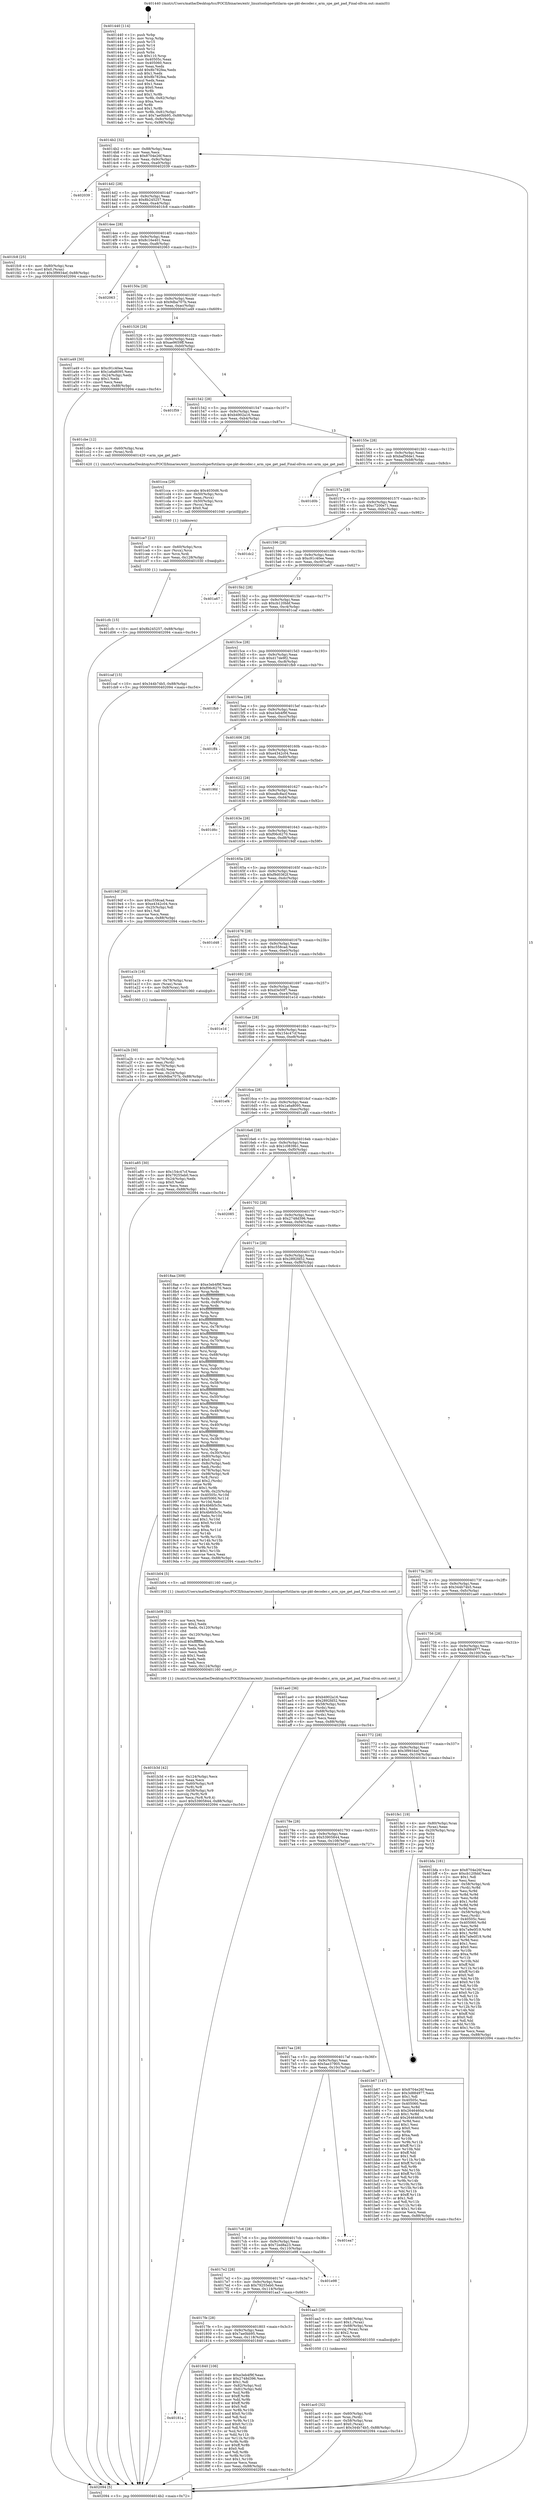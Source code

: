 digraph "0x401440" {
  label = "0x401440 (/mnt/c/Users/mathe/Desktop/tcc/POCII/binaries/extr_linuxtoolsperfutilarm-spe-pkt-decoder.c_arm_spe_get_pad_Final-ollvm.out::main(0))"
  labelloc = "t"
  node[shape=record]

  Entry [label="",width=0.3,height=0.3,shape=circle,fillcolor=black,style=filled]
  "0x4014b2" [label="{
     0x4014b2 [32]\l
     | [instrs]\l
     &nbsp;&nbsp;0x4014b2 \<+6\>: mov -0x88(%rbp),%eax\l
     &nbsp;&nbsp;0x4014b8 \<+2\>: mov %eax,%ecx\l
     &nbsp;&nbsp;0x4014ba \<+6\>: sub $0x8704e26f,%ecx\l
     &nbsp;&nbsp;0x4014c0 \<+6\>: mov %eax,-0x9c(%rbp)\l
     &nbsp;&nbsp;0x4014c6 \<+6\>: mov %ecx,-0xa0(%rbp)\l
     &nbsp;&nbsp;0x4014cc \<+6\>: je 0000000000402039 \<main+0xbf9\>\l
  }"]
  "0x402039" [label="{
     0x402039\l
  }", style=dashed]
  "0x4014d2" [label="{
     0x4014d2 [28]\l
     | [instrs]\l
     &nbsp;&nbsp;0x4014d2 \<+5\>: jmp 00000000004014d7 \<main+0x97\>\l
     &nbsp;&nbsp;0x4014d7 \<+6\>: mov -0x9c(%rbp),%eax\l
     &nbsp;&nbsp;0x4014dd \<+5\>: sub $0x8b245257,%eax\l
     &nbsp;&nbsp;0x4014e2 \<+6\>: mov %eax,-0xa4(%rbp)\l
     &nbsp;&nbsp;0x4014e8 \<+6\>: je 0000000000401fc8 \<main+0xb88\>\l
  }"]
  Exit [label="",width=0.3,height=0.3,shape=circle,fillcolor=black,style=filled,peripheries=2]
  "0x401fc8" [label="{
     0x401fc8 [25]\l
     | [instrs]\l
     &nbsp;&nbsp;0x401fc8 \<+4\>: mov -0x80(%rbp),%rax\l
     &nbsp;&nbsp;0x401fcc \<+6\>: movl $0x0,(%rax)\l
     &nbsp;&nbsp;0x401fd2 \<+10\>: movl $0x3f9934ef,-0x88(%rbp)\l
     &nbsp;&nbsp;0x401fdc \<+5\>: jmp 0000000000402094 \<main+0xc54\>\l
  }"]
  "0x4014ee" [label="{
     0x4014ee [28]\l
     | [instrs]\l
     &nbsp;&nbsp;0x4014ee \<+5\>: jmp 00000000004014f3 \<main+0xb3\>\l
     &nbsp;&nbsp;0x4014f3 \<+6\>: mov -0x9c(%rbp),%eax\l
     &nbsp;&nbsp;0x4014f9 \<+5\>: sub $0x8c16e401,%eax\l
     &nbsp;&nbsp;0x4014fe \<+6\>: mov %eax,-0xa8(%rbp)\l
     &nbsp;&nbsp;0x401504 \<+6\>: je 0000000000402063 \<main+0xc23\>\l
  }"]
  "0x401cfc" [label="{
     0x401cfc [15]\l
     | [instrs]\l
     &nbsp;&nbsp;0x401cfc \<+10\>: movl $0x8b245257,-0x88(%rbp)\l
     &nbsp;&nbsp;0x401d06 \<+5\>: jmp 0000000000402094 \<main+0xc54\>\l
  }"]
  "0x402063" [label="{
     0x402063\l
  }", style=dashed]
  "0x40150a" [label="{
     0x40150a [28]\l
     | [instrs]\l
     &nbsp;&nbsp;0x40150a \<+5\>: jmp 000000000040150f \<main+0xcf\>\l
     &nbsp;&nbsp;0x40150f \<+6\>: mov -0x9c(%rbp),%eax\l
     &nbsp;&nbsp;0x401515 \<+5\>: sub $0x9dba707b,%eax\l
     &nbsp;&nbsp;0x40151a \<+6\>: mov %eax,-0xac(%rbp)\l
     &nbsp;&nbsp;0x401520 \<+6\>: je 0000000000401a49 \<main+0x609\>\l
  }"]
  "0x401ce7" [label="{
     0x401ce7 [21]\l
     | [instrs]\l
     &nbsp;&nbsp;0x401ce7 \<+4\>: mov -0x60(%rbp),%rcx\l
     &nbsp;&nbsp;0x401ceb \<+3\>: mov (%rcx),%rcx\l
     &nbsp;&nbsp;0x401cee \<+3\>: mov %rcx,%rdi\l
     &nbsp;&nbsp;0x401cf1 \<+6\>: mov %eax,-0x128(%rbp)\l
     &nbsp;&nbsp;0x401cf7 \<+5\>: call 0000000000401030 \<free@plt\>\l
     | [calls]\l
     &nbsp;&nbsp;0x401030 \{1\} (unknown)\l
  }"]
  "0x401a49" [label="{
     0x401a49 [30]\l
     | [instrs]\l
     &nbsp;&nbsp;0x401a49 \<+5\>: mov $0xc91c40ee,%eax\l
     &nbsp;&nbsp;0x401a4e \<+5\>: mov $0x1a6a8095,%ecx\l
     &nbsp;&nbsp;0x401a53 \<+3\>: mov -0x24(%rbp),%edx\l
     &nbsp;&nbsp;0x401a56 \<+3\>: cmp $0x1,%edx\l
     &nbsp;&nbsp;0x401a59 \<+3\>: cmovl %ecx,%eax\l
     &nbsp;&nbsp;0x401a5c \<+6\>: mov %eax,-0x88(%rbp)\l
     &nbsp;&nbsp;0x401a62 \<+5\>: jmp 0000000000402094 \<main+0xc54\>\l
  }"]
  "0x401526" [label="{
     0x401526 [28]\l
     | [instrs]\l
     &nbsp;&nbsp;0x401526 \<+5\>: jmp 000000000040152b \<main+0xeb\>\l
     &nbsp;&nbsp;0x40152b \<+6\>: mov -0x9c(%rbp),%eax\l
     &nbsp;&nbsp;0x401531 \<+5\>: sub $0xae9659ff,%eax\l
     &nbsp;&nbsp;0x401536 \<+6\>: mov %eax,-0xb0(%rbp)\l
     &nbsp;&nbsp;0x40153c \<+6\>: je 0000000000401f59 \<main+0xb19\>\l
  }"]
  "0x401cca" [label="{
     0x401cca [29]\l
     | [instrs]\l
     &nbsp;&nbsp;0x401cca \<+10\>: movabs $0x4030d6,%rdi\l
     &nbsp;&nbsp;0x401cd4 \<+4\>: mov -0x50(%rbp),%rcx\l
     &nbsp;&nbsp;0x401cd8 \<+2\>: mov %eax,(%rcx)\l
     &nbsp;&nbsp;0x401cda \<+4\>: mov -0x50(%rbp),%rcx\l
     &nbsp;&nbsp;0x401cde \<+2\>: mov (%rcx),%esi\l
     &nbsp;&nbsp;0x401ce0 \<+2\>: mov $0x0,%al\l
     &nbsp;&nbsp;0x401ce2 \<+5\>: call 0000000000401040 \<printf@plt\>\l
     | [calls]\l
     &nbsp;&nbsp;0x401040 \{1\} (unknown)\l
  }"]
  "0x401f59" [label="{
     0x401f59\l
  }", style=dashed]
  "0x401542" [label="{
     0x401542 [28]\l
     | [instrs]\l
     &nbsp;&nbsp;0x401542 \<+5\>: jmp 0000000000401547 \<main+0x107\>\l
     &nbsp;&nbsp;0x401547 \<+6\>: mov -0x9c(%rbp),%eax\l
     &nbsp;&nbsp;0x40154d \<+5\>: sub $0xb4902a16,%eax\l
     &nbsp;&nbsp;0x401552 \<+6\>: mov %eax,-0xb4(%rbp)\l
     &nbsp;&nbsp;0x401558 \<+6\>: je 0000000000401cbe \<main+0x87e\>\l
  }"]
  "0x401b3d" [label="{
     0x401b3d [42]\l
     | [instrs]\l
     &nbsp;&nbsp;0x401b3d \<+6\>: mov -0x124(%rbp),%ecx\l
     &nbsp;&nbsp;0x401b43 \<+3\>: imul %eax,%ecx\l
     &nbsp;&nbsp;0x401b46 \<+4\>: mov -0x60(%rbp),%r8\l
     &nbsp;&nbsp;0x401b4a \<+3\>: mov (%r8),%r8\l
     &nbsp;&nbsp;0x401b4d \<+4\>: mov -0x58(%rbp),%r9\l
     &nbsp;&nbsp;0x401b51 \<+3\>: movslq (%r9),%r9\l
     &nbsp;&nbsp;0x401b54 \<+4\>: mov %ecx,(%r8,%r9,4)\l
     &nbsp;&nbsp;0x401b58 \<+10\>: movl $0x53905844,-0x88(%rbp)\l
     &nbsp;&nbsp;0x401b62 \<+5\>: jmp 0000000000402094 \<main+0xc54\>\l
  }"]
  "0x401cbe" [label="{
     0x401cbe [12]\l
     | [instrs]\l
     &nbsp;&nbsp;0x401cbe \<+4\>: mov -0x60(%rbp),%rax\l
     &nbsp;&nbsp;0x401cc2 \<+3\>: mov (%rax),%rdi\l
     &nbsp;&nbsp;0x401cc5 \<+5\>: call 0000000000401420 \<arm_spe_get_pad\>\l
     | [calls]\l
     &nbsp;&nbsp;0x401420 \{1\} (/mnt/c/Users/mathe/Desktop/tcc/POCII/binaries/extr_linuxtoolsperfutilarm-spe-pkt-decoder.c_arm_spe_get_pad_Final-ollvm.out::arm_spe_get_pad)\l
  }"]
  "0x40155e" [label="{
     0x40155e [28]\l
     | [instrs]\l
     &nbsp;&nbsp;0x40155e \<+5\>: jmp 0000000000401563 \<main+0x123\>\l
     &nbsp;&nbsp;0x401563 \<+6\>: mov -0x9c(%rbp),%eax\l
     &nbsp;&nbsp;0x401569 \<+5\>: sub $0xbaf56de1,%eax\l
     &nbsp;&nbsp;0x40156e \<+6\>: mov %eax,-0xb8(%rbp)\l
     &nbsp;&nbsp;0x401574 \<+6\>: je 0000000000401d0b \<main+0x8cb\>\l
  }"]
  "0x401b09" [label="{
     0x401b09 [52]\l
     | [instrs]\l
     &nbsp;&nbsp;0x401b09 \<+2\>: xor %ecx,%ecx\l
     &nbsp;&nbsp;0x401b0b \<+5\>: mov $0x2,%edx\l
     &nbsp;&nbsp;0x401b10 \<+6\>: mov %edx,-0x120(%rbp)\l
     &nbsp;&nbsp;0x401b16 \<+1\>: cltd\l
     &nbsp;&nbsp;0x401b17 \<+6\>: mov -0x120(%rbp),%esi\l
     &nbsp;&nbsp;0x401b1d \<+2\>: idiv %esi\l
     &nbsp;&nbsp;0x401b1f \<+6\>: imul $0xfffffffe,%edx,%edx\l
     &nbsp;&nbsp;0x401b25 \<+2\>: mov %ecx,%edi\l
     &nbsp;&nbsp;0x401b27 \<+2\>: sub %edx,%edi\l
     &nbsp;&nbsp;0x401b29 \<+2\>: mov %ecx,%edx\l
     &nbsp;&nbsp;0x401b2b \<+3\>: sub $0x1,%edx\l
     &nbsp;&nbsp;0x401b2e \<+2\>: add %edx,%edi\l
     &nbsp;&nbsp;0x401b30 \<+2\>: sub %edi,%ecx\l
     &nbsp;&nbsp;0x401b32 \<+6\>: mov %ecx,-0x124(%rbp)\l
     &nbsp;&nbsp;0x401b38 \<+5\>: call 0000000000401160 \<next_i\>\l
     | [calls]\l
     &nbsp;&nbsp;0x401160 \{1\} (/mnt/c/Users/mathe/Desktop/tcc/POCII/binaries/extr_linuxtoolsperfutilarm-spe-pkt-decoder.c_arm_spe_get_pad_Final-ollvm.out::next_i)\l
  }"]
  "0x401d0b" [label="{
     0x401d0b\l
  }", style=dashed]
  "0x40157a" [label="{
     0x40157a [28]\l
     | [instrs]\l
     &nbsp;&nbsp;0x40157a \<+5\>: jmp 000000000040157f \<main+0x13f\>\l
     &nbsp;&nbsp;0x40157f \<+6\>: mov -0x9c(%rbp),%eax\l
     &nbsp;&nbsp;0x401585 \<+5\>: sub $0xc7200e71,%eax\l
     &nbsp;&nbsp;0x40158a \<+6\>: mov %eax,-0xbc(%rbp)\l
     &nbsp;&nbsp;0x401590 \<+6\>: je 0000000000401dc2 \<main+0x982\>\l
  }"]
  "0x401ac0" [label="{
     0x401ac0 [32]\l
     | [instrs]\l
     &nbsp;&nbsp;0x401ac0 \<+4\>: mov -0x60(%rbp),%rdi\l
     &nbsp;&nbsp;0x401ac4 \<+3\>: mov %rax,(%rdi)\l
     &nbsp;&nbsp;0x401ac7 \<+4\>: mov -0x58(%rbp),%rax\l
     &nbsp;&nbsp;0x401acb \<+6\>: movl $0x0,(%rax)\l
     &nbsp;&nbsp;0x401ad1 \<+10\>: movl $0x344b74b5,-0x88(%rbp)\l
     &nbsp;&nbsp;0x401adb \<+5\>: jmp 0000000000402094 \<main+0xc54\>\l
  }"]
  "0x401dc2" [label="{
     0x401dc2\l
  }", style=dashed]
  "0x401596" [label="{
     0x401596 [28]\l
     | [instrs]\l
     &nbsp;&nbsp;0x401596 \<+5\>: jmp 000000000040159b \<main+0x15b\>\l
     &nbsp;&nbsp;0x40159b \<+6\>: mov -0x9c(%rbp),%eax\l
     &nbsp;&nbsp;0x4015a1 \<+5\>: sub $0xc91c40ee,%eax\l
     &nbsp;&nbsp;0x4015a6 \<+6\>: mov %eax,-0xc0(%rbp)\l
     &nbsp;&nbsp;0x4015ac \<+6\>: je 0000000000401a67 \<main+0x627\>\l
  }"]
  "0x401a2b" [label="{
     0x401a2b [30]\l
     | [instrs]\l
     &nbsp;&nbsp;0x401a2b \<+4\>: mov -0x70(%rbp),%rdi\l
     &nbsp;&nbsp;0x401a2f \<+2\>: mov %eax,(%rdi)\l
     &nbsp;&nbsp;0x401a31 \<+4\>: mov -0x70(%rbp),%rdi\l
     &nbsp;&nbsp;0x401a35 \<+2\>: mov (%rdi),%eax\l
     &nbsp;&nbsp;0x401a37 \<+3\>: mov %eax,-0x24(%rbp)\l
     &nbsp;&nbsp;0x401a3a \<+10\>: movl $0x9dba707b,-0x88(%rbp)\l
     &nbsp;&nbsp;0x401a44 \<+5\>: jmp 0000000000402094 \<main+0xc54\>\l
  }"]
  "0x401a67" [label="{
     0x401a67\l
  }", style=dashed]
  "0x4015b2" [label="{
     0x4015b2 [28]\l
     | [instrs]\l
     &nbsp;&nbsp;0x4015b2 \<+5\>: jmp 00000000004015b7 \<main+0x177\>\l
     &nbsp;&nbsp;0x4015b7 \<+6\>: mov -0x9c(%rbp),%eax\l
     &nbsp;&nbsp;0x4015bd \<+5\>: sub $0xcb120bbf,%eax\l
     &nbsp;&nbsp;0x4015c2 \<+6\>: mov %eax,-0xc4(%rbp)\l
     &nbsp;&nbsp;0x4015c8 \<+6\>: je 0000000000401caf \<main+0x86f\>\l
  }"]
  "0x401440" [label="{
     0x401440 [114]\l
     | [instrs]\l
     &nbsp;&nbsp;0x401440 \<+1\>: push %rbp\l
     &nbsp;&nbsp;0x401441 \<+3\>: mov %rsp,%rbp\l
     &nbsp;&nbsp;0x401444 \<+2\>: push %r15\l
     &nbsp;&nbsp;0x401446 \<+2\>: push %r14\l
     &nbsp;&nbsp;0x401448 \<+2\>: push %r12\l
     &nbsp;&nbsp;0x40144a \<+1\>: push %rbx\l
     &nbsp;&nbsp;0x40144b \<+7\>: sub $0x110,%rsp\l
     &nbsp;&nbsp;0x401452 \<+7\>: mov 0x40505c,%eax\l
     &nbsp;&nbsp;0x401459 \<+7\>: mov 0x405060,%ecx\l
     &nbsp;&nbsp;0x401460 \<+2\>: mov %eax,%edx\l
     &nbsp;&nbsp;0x401462 \<+6\>: add $0x8b782fea,%edx\l
     &nbsp;&nbsp;0x401468 \<+3\>: sub $0x1,%edx\l
     &nbsp;&nbsp;0x40146b \<+6\>: sub $0x8b782fea,%edx\l
     &nbsp;&nbsp;0x401471 \<+3\>: imul %edx,%eax\l
     &nbsp;&nbsp;0x401474 \<+3\>: and $0x1,%eax\l
     &nbsp;&nbsp;0x401477 \<+3\>: cmp $0x0,%eax\l
     &nbsp;&nbsp;0x40147a \<+4\>: sete %r8b\l
     &nbsp;&nbsp;0x40147e \<+4\>: and $0x1,%r8b\l
     &nbsp;&nbsp;0x401482 \<+7\>: mov %r8b,-0x82(%rbp)\l
     &nbsp;&nbsp;0x401489 \<+3\>: cmp $0xa,%ecx\l
     &nbsp;&nbsp;0x40148c \<+4\>: setl %r8b\l
     &nbsp;&nbsp;0x401490 \<+4\>: and $0x1,%r8b\l
     &nbsp;&nbsp;0x401494 \<+7\>: mov %r8b,-0x81(%rbp)\l
     &nbsp;&nbsp;0x40149b \<+10\>: movl $0x7ae0bb95,-0x88(%rbp)\l
     &nbsp;&nbsp;0x4014a5 \<+6\>: mov %edi,-0x8c(%rbp)\l
     &nbsp;&nbsp;0x4014ab \<+7\>: mov %rsi,-0x98(%rbp)\l
  }"]
  "0x401caf" [label="{
     0x401caf [15]\l
     | [instrs]\l
     &nbsp;&nbsp;0x401caf \<+10\>: movl $0x344b74b5,-0x88(%rbp)\l
     &nbsp;&nbsp;0x401cb9 \<+5\>: jmp 0000000000402094 \<main+0xc54\>\l
  }"]
  "0x4015ce" [label="{
     0x4015ce [28]\l
     | [instrs]\l
     &nbsp;&nbsp;0x4015ce \<+5\>: jmp 00000000004015d3 \<main+0x193\>\l
     &nbsp;&nbsp;0x4015d3 \<+6\>: mov -0x9c(%rbp),%eax\l
     &nbsp;&nbsp;0x4015d9 \<+5\>: sub $0xd17de9f2,%eax\l
     &nbsp;&nbsp;0x4015de \<+6\>: mov %eax,-0xc8(%rbp)\l
     &nbsp;&nbsp;0x4015e4 \<+6\>: je 0000000000401fb9 \<main+0xb79\>\l
  }"]
  "0x402094" [label="{
     0x402094 [5]\l
     | [instrs]\l
     &nbsp;&nbsp;0x402094 \<+5\>: jmp 00000000004014b2 \<main+0x72\>\l
  }"]
  "0x401fb9" [label="{
     0x401fb9\l
  }", style=dashed]
  "0x4015ea" [label="{
     0x4015ea [28]\l
     | [instrs]\l
     &nbsp;&nbsp;0x4015ea \<+5\>: jmp 00000000004015ef \<main+0x1af\>\l
     &nbsp;&nbsp;0x4015ef \<+6\>: mov -0x9c(%rbp),%eax\l
     &nbsp;&nbsp;0x4015f5 \<+5\>: sub $0xe3eb4f9f,%eax\l
     &nbsp;&nbsp;0x4015fa \<+6\>: mov %eax,-0xcc(%rbp)\l
     &nbsp;&nbsp;0x401600 \<+6\>: je 0000000000401ff4 \<main+0xbb4\>\l
  }"]
  "0x40181a" [label="{
     0x40181a\l
  }", style=dashed]
  "0x401ff4" [label="{
     0x401ff4\l
  }", style=dashed]
  "0x401606" [label="{
     0x401606 [28]\l
     | [instrs]\l
     &nbsp;&nbsp;0x401606 \<+5\>: jmp 000000000040160b \<main+0x1cb\>\l
     &nbsp;&nbsp;0x40160b \<+6\>: mov -0x9c(%rbp),%eax\l
     &nbsp;&nbsp;0x401611 \<+5\>: sub $0xe4342c04,%eax\l
     &nbsp;&nbsp;0x401616 \<+6\>: mov %eax,-0xd0(%rbp)\l
     &nbsp;&nbsp;0x40161c \<+6\>: je 00000000004019fd \<main+0x5bd\>\l
  }"]
  "0x401840" [label="{
     0x401840 [106]\l
     | [instrs]\l
     &nbsp;&nbsp;0x401840 \<+5\>: mov $0xe3eb4f9f,%eax\l
     &nbsp;&nbsp;0x401845 \<+5\>: mov $0x2748d396,%ecx\l
     &nbsp;&nbsp;0x40184a \<+2\>: mov $0x1,%dl\l
     &nbsp;&nbsp;0x40184c \<+7\>: mov -0x82(%rbp),%sil\l
     &nbsp;&nbsp;0x401853 \<+7\>: mov -0x81(%rbp),%dil\l
     &nbsp;&nbsp;0x40185a \<+3\>: mov %sil,%r8b\l
     &nbsp;&nbsp;0x40185d \<+4\>: xor $0xff,%r8b\l
     &nbsp;&nbsp;0x401861 \<+3\>: mov %dil,%r9b\l
     &nbsp;&nbsp;0x401864 \<+4\>: xor $0xff,%r9b\l
     &nbsp;&nbsp;0x401868 \<+3\>: xor $0x0,%dl\l
     &nbsp;&nbsp;0x40186b \<+3\>: mov %r8b,%r10b\l
     &nbsp;&nbsp;0x40186e \<+4\>: and $0x0,%r10b\l
     &nbsp;&nbsp;0x401872 \<+3\>: and %dl,%sil\l
     &nbsp;&nbsp;0x401875 \<+3\>: mov %r9b,%r11b\l
     &nbsp;&nbsp;0x401878 \<+4\>: and $0x0,%r11b\l
     &nbsp;&nbsp;0x40187c \<+3\>: and %dl,%dil\l
     &nbsp;&nbsp;0x40187f \<+3\>: or %sil,%r10b\l
     &nbsp;&nbsp;0x401882 \<+3\>: or %dil,%r11b\l
     &nbsp;&nbsp;0x401885 \<+3\>: xor %r11b,%r10b\l
     &nbsp;&nbsp;0x401888 \<+3\>: or %r9b,%r8b\l
     &nbsp;&nbsp;0x40188b \<+4\>: xor $0xff,%r8b\l
     &nbsp;&nbsp;0x40188f \<+3\>: or $0x0,%dl\l
     &nbsp;&nbsp;0x401892 \<+3\>: and %dl,%r8b\l
     &nbsp;&nbsp;0x401895 \<+3\>: or %r8b,%r10b\l
     &nbsp;&nbsp;0x401898 \<+4\>: test $0x1,%r10b\l
     &nbsp;&nbsp;0x40189c \<+3\>: cmovne %ecx,%eax\l
     &nbsp;&nbsp;0x40189f \<+6\>: mov %eax,-0x88(%rbp)\l
     &nbsp;&nbsp;0x4018a5 \<+5\>: jmp 0000000000402094 \<main+0xc54\>\l
  }"]
  "0x4019fd" [label="{
     0x4019fd\l
  }", style=dashed]
  "0x401622" [label="{
     0x401622 [28]\l
     | [instrs]\l
     &nbsp;&nbsp;0x401622 \<+5\>: jmp 0000000000401627 \<main+0x1e7\>\l
     &nbsp;&nbsp;0x401627 \<+6\>: mov -0x9c(%rbp),%eax\l
     &nbsp;&nbsp;0x40162d \<+5\>: sub $0xea8c8acf,%eax\l
     &nbsp;&nbsp;0x401632 \<+6\>: mov %eax,-0xd4(%rbp)\l
     &nbsp;&nbsp;0x401638 \<+6\>: je 0000000000401d6c \<main+0x92c\>\l
  }"]
  "0x4017fe" [label="{
     0x4017fe [28]\l
     | [instrs]\l
     &nbsp;&nbsp;0x4017fe \<+5\>: jmp 0000000000401803 \<main+0x3c3\>\l
     &nbsp;&nbsp;0x401803 \<+6\>: mov -0x9c(%rbp),%eax\l
     &nbsp;&nbsp;0x401809 \<+5\>: sub $0x7ae0bb95,%eax\l
     &nbsp;&nbsp;0x40180e \<+6\>: mov %eax,-0x118(%rbp)\l
     &nbsp;&nbsp;0x401814 \<+6\>: je 0000000000401840 \<main+0x400\>\l
  }"]
  "0x401d6c" [label="{
     0x401d6c\l
  }", style=dashed]
  "0x40163e" [label="{
     0x40163e [28]\l
     | [instrs]\l
     &nbsp;&nbsp;0x40163e \<+5\>: jmp 0000000000401643 \<main+0x203\>\l
     &nbsp;&nbsp;0x401643 \<+6\>: mov -0x9c(%rbp),%eax\l
     &nbsp;&nbsp;0x401649 \<+5\>: sub $0xf06c6270,%eax\l
     &nbsp;&nbsp;0x40164e \<+6\>: mov %eax,-0xd8(%rbp)\l
     &nbsp;&nbsp;0x401654 \<+6\>: je 00000000004019df \<main+0x59f\>\l
  }"]
  "0x401aa3" [label="{
     0x401aa3 [29]\l
     | [instrs]\l
     &nbsp;&nbsp;0x401aa3 \<+4\>: mov -0x68(%rbp),%rax\l
     &nbsp;&nbsp;0x401aa7 \<+6\>: movl $0x1,(%rax)\l
     &nbsp;&nbsp;0x401aad \<+4\>: mov -0x68(%rbp),%rax\l
     &nbsp;&nbsp;0x401ab1 \<+3\>: movslq (%rax),%rax\l
     &nbsp;&nbsp;0x401ab4 \<+4\>: shl $0x2,%rax\l
     &nbsp;&nbsp;0x401ab8 \<+3\>: mov %rax,%rdi\l
     &nbsp;&nbsp;0x401abb \<+5\>: call 0000000000401050 \<malloc@plt\>\l
     | [calls]\l
     &nbsp;&nbsp;0x401050 \{1\} (unknown)\l
  }"]
  "0x4019df" [label="{
     0x4019df [30]\l
     | [instrs]\l
     &nbsp;&nbsp;0x4019df \<+5\>: mov $0xc558cad,%eax\l
     &nbsp;&nbsp;0x4019e4 \<+5\>: mov $0xe4342c04,%ecx\l
     &nbsp;&nbsp;0x4019e9 \<+3\>: mov -0x25(%rbp),%dl\l
     &nbsp;&nbsp;0x4019ec \<+3\>: test $0x1,%dl\l
     &nbsp;&nbsp;0x4019ef \<+3\>: cmovne %ecx,%eax\l
     &nbsp;&nbsp;0x4019f2 \<+6\>: mov %eax,-0x88(%rbp)\l
     &nbsp;&nbsp;0x4019f8 \<+5\>: jmp 0000000000402094 \<main+0xc54\>\l
  }"]
  "0x40165a" [label="{
     0x40165a [28]\l
     | [instrs]\l
     &nbsp;&nbsp;0x40165a \<+5\>: jmp 000000000040165f \<main+0x21f\>\l
     &nbsp;&nbsp;0x40165f \<+6\>: mov -0x9c(%rbp),%eax\l
     &nbsp;&nbsp;0x401665 \<+5\>: sub $0xf9d0362f,%eax\l
     &nbsp;&nbsp;0x40166a \<+6\>: mov %eax,-0xdc(%rbp)\l
     &nbsp;&nbsp;0x401670 \<+6\>: je 0000000000401d48 \<main+0x908\>\l
  }"]
  "0x4017e2" [label="{
     0x4017e2 [28]\l
     | [instrs]\l
     &nbsp;&nbsp;0x4017e2 \<+5\>: jmp 00000000004017e7 \<main+0x3a7\>\l
     &nbsp;&nbsp;0x4017e7 \<+6\>: mov -0x9c(%rbp),%eax\l
     &nbsp;&nbsp;0x4017ed \<+5\>: sub $0x79255eb0,%eax\l
     &nbsp;&nbsp;0x4017f2 \<+6\>: mov %eax,-0x114(%rbp)\l
     &nbsp;&nbsp;0x4017f8 \<+6\>: je 0000000000401aa3 \<main+0x663\>\l
  }"]
  "0x401d48" [label="{
     0x401d48\l
  }", style=dashed]
  "0x401676" [label="{
     0x401676 [28]\l
     | [instrs]\l
     &nbsp;&nbsp;0x401676 \<+5\>: jmp 000000000040167b \<main+0x23b\>\l
     &nbsp;&nbsp;0x40167b \<+6\>: mov -0x9c(%rbp),%eax\l
     &nbsp;&nbsp;0x401681 \<+5\>: sub $0xc558cad,%eax\l
     &nbsp;&nbsp;0x401686 \<+6\>: mov %eax,-0xe0(%rbp)\l
     &nbsp;&nbsp;0x40168c \<+6\>: je 0000000000401a1b \<main+0x5db\>\l
  }"]
  "0x401e98" [label="{
     0x401e98\l
  }", style=dashed]
  "0x401a1b" [label="{
     0x401a1b [16]\l
     | [instrs]\l
     &nbsp;&nbsp;0x401a1b \<+4\>: mov -0x78(%rbp),%rax\l
     &nbsp;&nbsp;0x401a1f \<+3\>: mov (%rax),%rax\l
     &nbsp;&nbsp;0x401a22 \<+4\>: mov 0x8(%rax),%rdi\l
     &nbsp;&nbsp;0x401a26 \<+5\>: call 0000000000401060 \<atoi@plt\>\l
     | [calls]\l
     &nbsp;&nbsp;0x401060 \{1\} (unknown)\l
  }"]
  "0x401692" [label="{
     0x401692 [28]\l
     | [instrs]\l
     &nbsp;&nbsp;0x401692 \<+5\>: jmp 0000000000401697 \<main+0x257\>\l
     &nbsp;&nbsp;0x401697 \<+6\>: mov -0x9c(%rbp),%eax\l
     &nbsp;&nbsp;0x40169d \<+5\>: sub $0xd3e50f7,%eax\l
     &nbsp;&nbsp;0x4016a2 \<+6\>: mov %eax,-0xe4(%rbp)\l
     &nbsp;&nbsp;0x4016a8 \<+6\>: je 0000000000401e1d \<main+0x9dd\>\l
  }"]
  "0x4017c6" [label="{
     0x4017c6 [28]\l
     | [instrs]\l
     &nbsp;&nbsp;0x4017c6 \<+5\>: jmp 00000000004017cb \<main+0x38b\>\l
     &nbsp;&nbsp;0x4017cb \<+6\>: mov -0x9c(%rbp),%eax\l
     &nbsp;&nbsp;0x4017d1 \<+5\>: sub $0x72ed8a23,%eax\l
     &nbsp;&nbsp;0x4017d6 \<+6\>: mov %eax,-0x110(%rbp)\l
     &nbsp;&nbsp;0x4017dc \<+6\>: je 0000000000401e98 \<main+0xa58\>\l
  }"]
  "0x401e1d" [label="{
     0x401e1d\l
  }", style=dashed]
  "0x4016ae" [label="{
     0x4016ae [28]\l
     | [instrs]\l
     &nbsp;&nbsp;0x4016ae \<+5\>: jmp 00000000004016b3 \<main+0x273\>\l
     &nbsp;&nbsp;0x4016b3 \<+6\>: mov -0x9c(%rbp),%eax\l
     &nbsp;&nbsp;0x4016b9 \<+5\>: sub $0x154c47cf,%eax\l
     &nbsp;&nbsp;0x4016be \<+6\>: mov %eax,-0xe8(%rbp)\l
     &nbsp;&nbsp;0x4016c4 \<+6\>: je 0000000000401ef4 \<main+0xab4\>\l
  }"]
  "0x401ea7" [label="{
     0x401ea7\l
  }", style=dashed]
  "0x401ef4" [label="{
     0x401ef4\l
  }", style=dashed]
  "0x4016ca" [label="{
     0x4016ca [28]\l
     | [instrs]\l
     &nbsp;&nbsp;0x4016ca \<+5\>: jmp 00000000004016cf \<main+0x28f\>\l
     &nbsp;&nbsp;0x4016cf \<+6\>: mov -0x9c(%rbp),%eax\l
     &nbsp;&nbsp;0x4016d5 \<+5\>: sub $0x1a6a8095,%eax\l
     &nbsp;&nbsp;0x4016da \<+6\>: mov %eax,-0xec(%rbp)\l
     &nbsp;&nbsp;0x4016e0 \<+6\>: je 0000000000401a85 \<main+0x645\>\l
  }"]
  "0x4017aa" [label="{
     0x4017aa [28]\l
     | [instrs]\l
     &nbsp;&nbsp;0x4017aa \<+5\>: jmp 00000000004017af \<main+0x36f\>\l
     &nbsp;&nbsp;0x4017af \<+6\>: mov -0x9c(%rbp),%eax\l
     &nbsp;&nbsp;0x4017b5 \<+5\>: sub $0x5ae37905,%eax\l
     &nbsp;&nbsp;0x4017ba \<+6\>: mov %eax,-0x10c(%rbp)\l
     &nbsp;&nbsp;0x4017c0 \<+6\>: je 0000000000401ea7 \<main+0xa67\>\l
  }"]
  "0x401a85" [label="{
     0x401a85 [30]\l
     | [instrs]\l
     &nbsp;&nbsp;0x401a85 \<+5\>: mov $0x154c47cf,%eax\l
     &nbsp;&nbsp;0x401a8a \<+5\>: mov $0x79255eb0,%ecx\l
     &nbsp;&nbsp;0x401a8f \<+3\>: mov -0x24(%rbp),%edx\l
     &nbsp;&nbsp;0x401a92 \<+3\>: cmp $0x0,%edx\l
     &nbsp;&nbsp;0x401a95 \<+3\>: cmove %ecx,%eax\l
     &nbsp;&nbsp;0x401a98 \<+6\>: mov %eax,-0x88(%rbp)\l
     &nbsp;&nbsp;0x401a9e \<+5\>: jmp 0000000000402094 \<main+0xc54\>\l
  }"]
  "0x4016e6" [label="{
     0x4016e6 [28]\l
     | [instrs]\l
     &nbsp;&nbsp;0x4016e6 \<+5\>: jmp 00000000004016eb \<main+0x2ab\>\l
     &nbsp;&nbsp;0x4016eb \<+6\>: mov -0x9c(%rbp),%eax\l
     &nbsp;&nbsp;0x4016f1 \<+5\>: sub $0x1c0839b1,%eax\l
     &nbsp;&nbsp;0x4016f6 \<+6\>: mov %eax,-0xf0(%rbp)\l
     &nbsp;&nbsp;0x4016fc \<+6\>: je 0000000000402085 \<main+0xc45\>\l
  }"]
  "0x401b67" [label="{
     0x401b67 [147]\l
     | [instrs]\l
     &nbsp;&nbsp;0x401b67 \<+5\>: mov $0x8704e26f,%eax\l
     &nbsp;&nbsp;0x401b6c \<+5\>: mov $0x3d884977,%ecx\l
     &nbsp;&nbsp;0x401b71 \<+2\>: mov $0x1,%dl\l
     &nbsp;&nbsp;0x401b73 \<+7\>: mov 0x40505c,%esi\l
     &nbsp;&nbsp;0x401b7a \<+7\>: mov 0x405060,%edi\l
     &nbsp;&nbsp;0x401b81 \<+3\>: mov %esi,%r8d\l
     &nbsp;&nbsp;0x401b84 \<+7\>: sub $0x2646460d,%r8d\l
     &nbsp;&nbsp;0x401b8b \<+4\>: sub $0x1,%r8d\l
     &nbsp;&nbsp;0x401b8f \<+7\>: add $0x2646460d,%r8d\l
     &nbsp;&nbsp;0x401b96 \<+4\>: imul %r8d,%esi\l
     &nbsp;&nbsp;0x401b9a \<+3\>: and $0x1,%esi\l
     &nbsp;&nbsp;0x401b9d \<+3\>: cmp $0x0,%esi\l
     &nbsp;&nbsp;0x401ba0 \<+4\>: sete %r9b\l
     &nbsp;&nbsp;0x401ba4 \<+3\>: cmp $0xa,%edi\l
     &nbsp;&nbsp;0x401ba7 \<+4\>: setl %r10b\l
     &nbsp;&nbsp;0x401bab \<+3\>: mov %r9b,%r11b\l
     &nbsp;&nbsp;0x401bae \<+4\>: xor $0xff,%r11b\l
     &nbsp;&nbsp;0x401bb2 \<+3\>: mov %r10b,%bl\l
     &nbsp;&nbsp;0x401bb5 \<+3\>: xor $0xff,%bl\l
     &nbsp;&nbsp;0x401bb8 \<+3\>: xor $0x1,%dl\l
     &nbsp;&nbsp;0x401bbb \<+3\>: mov %r11b,%r14b\l
     &nbsp;&nbsp;0x401bbe \<+4\>: and $0xff,%r14b\l
     &nbsp;&nbsp;0x401bc2 \<+3\>: and %dl,%r9b\l
     &nbsp;&nbsp;0x401bc5 \<+3\>: mov %bl,%r15b\l
     &nbsp;&nbsp;0x401bc8 \<+4\>: and $0xff,%r15b\l
     &nbsp;&nbsp;0x401bcc \<+3\>: and %dl,%r10b\l
     &nbsp;&nbsp;0x401bcf \<+3\>: or %r9b,%r14b\l
     &nbsp;&nbsp;0x401bd2 \<+3\>: or %r10b,%r15b\l
     &nbsp;&nbsp;0x401bd5 \<+3\>: xor %r15b,%r14b\l
     &nbsp;&nbsp;0x401bd8 \<+3\>: or %bl,%r11b\l
     &nbsp;&nbsp;0x401bdb \<+4\>: xor $0xff,%r11b\l
     &nbsp;&nbsp;0x401bdf \<+3\>: or $0x1,%dl\l
     &nbsp;&nbsp;0x401be2 \<+3\>: and %dl,%r11b\l
     &nbsp;&nbsp;0x401be5 \<+3\>: or %r11b,%r14b\l
     &nbsp;&nbsp;0x401be8 \<+4\>: test $0x1,%r14b\l
     &nbsp;&nbsp;0x401bec \<+3\>: cmovne %ecx,%eax\l
     &nbsp;&nbsp;0x401bef \<+6\>: mov %eax,-0x88(%rbp)\l
     &nbsp;&nbsp;0x401bf5 \<+5\>: jmp 0000000000402094 \<main+0xc54\>\l
  }"]
  "0x402085" [label="{
     0x402085\l
  }", style=dashed]
  "0x401702" [label="{
     0x401702 [28]\l
     | [instrs]\l
     &nbsp;&nbsp;0x401702 \<+5\>: jmp 0000000000401707 \<main+0x2c7\>\l
     &nbsp;&nbsp;0x401707 \<+6\>: mov -0x9c(%rbp),%eax\l
     &nbsp;&nbsp;0x40170d \<+5\>: sub $0x2748d396,%eax\l
     &nbsp;&nbsp;0x401712 \<+6\>: mov %eax,-0xf4(%rbp)\l
     &nbsp;&nbsp;0x401718 \<+6\>: je 00000000004018aa \<main+0x46a\>\l
  }"]
  "0x40178e" [label="{
     0x40178e [28]\l
     | [instrs]\l
     &nbsp;&nbsp;0x40178e \<+5\>: jmp 0000000000401793 \<main+0x353\>\l
     &nbsp;&nbsp;0x401793 \<+6\>: mov -0x9c(%rbp),%eax\l
     &nbsp;&nbsp;0x401799 \<+5\>: sub $0x53905844,%eax\l
     &nbsp;&nbsp;0x40179e \<+6\>: mov %eax,-0x108(%rbp)\l
     &nbsp;&nbsp;0x4017a4 \<+6\>: je 0000000000401b67 \<main+0x727\>\l
  }"]
  "0x4018aa" [label="{
     0x4018aa [309]\l
     | [instrs]\l
     &nbsp;&nbsp;0x4018aa \<+5\>: mov $0xe3eb4f9f,%eax\l
     &nbsp;&nbsp;0x4018af \<+5\>: mov $0xf06c6270,%ecx\l
     &nbsp;&nbsp;0x4018b4 \<+3\>: mov %rsp,%rdx\l
     &nbsp;&nbsp;0x4018b7 \<+4\>: add $0xfffffffffffffff0,%rdx\l
     &nbsp;&nbsp;0x4018bb \<+3\>: mov %rdx,%rsp\l
     &nbsp;&nbsp;0x4018be \<+4\>: mov %rdx,-0x80(%rbp)\l
     &nbsp;&nbsp;0x4018c2 \<+3\>: mov %rsp,%rdx\l
     &nbsp;&nbsp;0x4018c5 \<+4\>: add $0xfffffffffffffff0,%rdx\l
     &nbsp;&nbsp;0x4018c9 \<+3\>: mov %rdx,%rsp\l
     &nbsp;&nbsp;0x4018cc \<+3\>: mov %rsp,%rsi\l
     &nbsp;&nbsp;0x4018cf \<+4\>: add $0xfffffffffffffff0,%rsi\l
     &nbsp;&nbsp;0x4018d3 \<+3\>: mov %rsi,%rsp\l
     &nbsp;&nbsp;0x4018d6 \<+4\>: mov %rsi,-0x78(%rbp)\l
     &nbsp;&nbsp;0x4018da \<+3\>: mov %rsp,%rsi\l
     &nbsp;&nbsp;0x4018dd \<+4\>: add $0xfffffffffffffff0,%rsi\l
     &nbsp;&nbsp;0x4018e1 \<+3\>: mov %rsi,%rsp\l
     &nbsp;&nbsp;0x4018e4 \<+4\>: mov %rsi,-0x70(%rbp)\l
     &nbsp;&nbsp;0x4018e8 \<+3\>: mov %rsp,%rsi\l
     &nbsp;&nbsp;0x4018eb \<+4\>: add $0xfffffffffffffff0,%rsi\l
     &nbsp;&nbsp;0x4018ef \<+3\>: mov %rsi,%rsp\l
     &nbsp;&nbsp;0x4018f2 \<+4\>: mov %rsi,-0x68(%rbp)\l
     &nbsp;&nbsp;0x4018f6 \<+3\>: mov %rsp,%rsi\l
     &nbsp;&nbsp;0x4018f9 \<+4\>: add $0xfffffffffffffff0,%rsi\l
     &nbsp;&nbsp;0x4018fd \<+3\>: mov %rsi,%rsp\l
     &nbsp;&nbsp;0x401900 \<+4\>: mov %rsi,-0x60(%rbp)\l
     &nbsp;&nbsp;0x401904 \<+3\>: mov %rsp,%rsi\l
     &nbsp;&nbsp;0x401907 \<+4\>: add $0xfffffffffffffff0,%rsi\l
     &nbsp;&nbsp;0x40190b \<+3\>: mov %rsi,%rsp\l
     &nbsp;&nbsp;0x40190e \<+4\>: mov %rsi,-0x58(%rbp)\l
     &nbsp;&nbsp;0x401912 \<+3\>: mov %rsp,%rsi\l
     &nbsp;&nbsp;0x401915 \<+4\>: add $0xfffffffffffffff0,%rsi\l
     &nbsp;&nbsp;0x401919 \<+3\>: mov %rsi,%rsp\l
     &nbsp;&nbsp;0x40191c \<+4\>: mov %rsi,-0x50(%rbp)\l
     &nbsp;&nbsp;0x401920 \<+3\>: mov %rsp,%rsi\l
     &nbsp;&nbsp;0x401923 \<+4\>: add $0xfffffffffffffff0,%rsi\l
     &nbsp;&nbsp;0x401927 \<+3\>: mov %rsi,%rsp\l
     &nbsp;&nbsp;0x40192a \<+4\>: mov %rsi,-0x48(%rbp)\l
     &nbsp;&nbsp;0x40192e \<+3\>: mov %rsp,%rsi\l
     &nbsp;&nbsp;0x401931 \<+4\>: add $0xfffffffffffffff0,%rsi\l
     &nbsp;&nbsp;0x401935 \<+3\>: mov %rsi,%rsp\l
     &nbsp;&nbsp;0x401938 \<+4\>: mov %rsi,-0x40(%rbp)\l
     &nbsp;&nbsp;0x40193c \<+3\>: mov %rsp,%rsi\l
     &nbsp;&nbsp;0x40193f \<+4\>: add $0xfffffffffffffff0,%rsi\l
     &nbsp;&nbsp;0x401943 \<+3\>: mov %rsi,%rsp\l
     &nbsp;&nbsp;0x401946 \<+4\>: mov %rsi,-0x38(%rbp)\l
     &nbsp;&nbsp;0x40194a \<+3\>: mov %rsp,%rsi\l
     &nbsp;&nbsp;0x40194d \<+4\>: add $0xfffffffffffffff0,%rsi\l
     &nbsp;&nbsp;0x401951 \<+3\>: mov %rsi,%rsp\l
     &nbsp;&nbsp;0x401954 \<+4\>: mov %rsi,-0x30(%rbp)\l
     &nbsp;&nbsp;0x401958 \<+4\>: mov -0x80(%rbp),%rsi\l
     &nbsp;&nbsp;0x40195c \<+6\>: movl $0x0,(%rsi)\l
     &nbsp;&nbsp;0x401962 \<+6\>: mov -0x8c(%rbp),%edi\l
     &nbsp;&nbsp;0x401968 \<+2\>: mov %edi,(%rdx)\l
     &nbsp;&nbsp;0x40196a \<+4\>: mov -0x78(%rbp),%rsi\l
     &nbsp;&nbsp;0x40196e \<+7\>: mov -0x98(%rbp),%r8\l
     &nbsp;&nbsp;0x401975 \<+3\>: mov %r8,(%rsi)\l
     &nbsp;&nbsp;0x401978 \<+3\>: cmpl $0x2,(%rdx)\l
     &nbsp;&nbsp;0x40197b \<+4\>: setne %r9b\l
     &nbsp;&nbsp;0x40197f \<+4\>: and $0x1,%r9b\l
     &nbsp;&nbsp;0x401983 \<+4\>: mov %r9b,-0x25(%rbp)\l
     &nbsp;&nbsp;0x401987 \<+8\>: mov 0x40505c,%r10d\l
     &nbsp;&nbsp;0x40198f \<+8\>: mov 0x405060,%r11d\l
     &nbsp;&nbsp;0x401997 \<+3\>: mov %r10d,%ebx\l
     &nbsp;&nbsp;0x40199a \<+6\>: sub $0x4b6b5c5c,%ebx\l
     &nbsp;&nbsp;0x4019a0 \<+3\>: sub $0x1,%ebx\l
     &nbsp;&nbsp;0x4019a3 \<+6\>: add $0x4b6b5c5c,%ebx\l
     &nbsp;&nbsp;0x4019a9 \<+4\>: imul %ebx,%r10d\l
     &nbsp;&nbsp;0x4019ad \<+4\>: and $0x1,%r10d\l
     &nbsp;&nbsp;0x4019b1 \<+4\>: cmp $0x0,%r10d\l
     &nbsp;&nbsp;0x4019b5 \<+4\>: sete %r9b\l
     &nbsp;&nbsp;0x4019b9 \<+4\>: cmp $0xa,%r11d\l
     &nbsp;&nbsp;0x4019bd \<+4\>: setl %r14b\l
     &nbsp;&nbsp;0x4019c1 \<+3\>: mov %r9b,%r15b\l
     &nbsp;&nbsp;0x4019c4 \<+3\>: and %r14b,%r15b\l
     &nbsp;&nbsp;0x4019c7 \<+3\>: xor %r14b,%r9b\l
     &nbsp;&nbsp;0x4019ca \<+3\>: or %r9b,%r15b\l
     &nbsp;&nbsp;0x4019cd \<+4\>: test $0x1,%r15b\l
     &nbsp;&nbsp;0x4019d1 \<+3\>: cmovne %ecx,%eax\l
     &nbsp;&nbsp;0x4019d4 \<+6\>: mov %eax,-0x88(%rbp)\l
     &nbsp;&nbsp;0x4019da \<+5\>: jmp 0000000000402094 \<main+0xc54\>\l
  }"]
  "0x40171e" [label="{
     0x40171e [28]\l
     | [instrs]\l
     &nbsp;&nbsp;0x40171e \<+5\>: jmp 0000000000401723 \<main+0x2e3\>\l
     &nbsp;&nbsp;0x401723 \<+6\>: mov -0x9c(%rbp),%eax\l
     &nbsp;&nbsp;0x401729 \<+5\>: sub $0x2892fd52,%eax\l
     &nbsp;&nbsp;0x40172e \<+6\>: mov %eax,-0xf8(%rbp)\l
     &nbsp;&nbsp;0x401734 \<+6\>: je 0000000000401b04 \<main+0x6c4\>\l
  }"]
  "0x401fe1" [label="{
     0x401fe1 [19]\l
     | [instrs]\l
     &nbsp;&nbsp;0x401fe1 \<+4\>: mov -0x80(%rbp),%rax\l
     &nbsp;&nbsp;0x401fe5 \<+2\>: mov (%rax),%eax\l
     &nbsp;&nbsp;0x401fe7 \<+4\>: lea -0x20(%rbp),%rsp\l
     &nbsp;&nbsp;0x401feb \<+1\>: pop %rbx\l
     &nbsp;&nbsp;0x401fec \<+2\>: pop %r12\l
     &nbsp;&nbsp;0x401fee \<+2\>: pop %r14\l
     &nbsp;&nbsp;0x401ff0 \<+2\>: pop %r15\l
     &nbsp;&nbsp;0x401ff2 \<+1\>: pop %rbp\l
     &nbsp;&nbsp;0x401ff3 \<+1\>: ret\l
  }"]
  "0x401b04" [label="{
     0x401b04 [5]\l
     | [instrs]\l
     &nbsp;&nbsp;0x401b04 \<+5\>: call 0000000000401160 \<next_i\>\l
     | [calls]\l
     &nbsp;&nbsp;0x401160 \{1\} (/mnt/c/Users/mathe/Desktop/tcc/POCII/binaries/extr_linuxtoolsperfutilarm-spe-pkt-decoder.c_arm_spe_get_pad_Final-ollvm.out::next_i)\l
  }"]
  "0x40173a" [label="{
     0x40173a [28]\l
     | [instrs]\l
     &nbsp;&nbsp;0x40173a \<+5\>: jmp 000000000040173f \<main+0x2ff\>\l
     &nbsp;&nbsp;0x40173f \<+6\>: mov -0x9c(%rbp),%eax\l
     &nbsp;&nbsp;0x401745 \<+5\>: sub $0x344b74b5,%eax\l
     &nbsp;&nbsp;0x40174a \<+6\>: mov %eax,-0xfc(%rbp)\l
     &nbsp;&nbsp;0x401750 \<+6\>: je 0000000000401ae0 \<main+0x6a0\>\l
  }"]
  "0x401772" [label="{
     0x401772 [28]\l
     | [instrs]\l
     &nbsp;&nbsp;0x401772 \<+5\>: jmp 0000000000401777 \<main+0x337\>\l
     &nbsp;&nbsp;0x401777 \<+6\>: mov -0x9c(%rbp),%eax\l
     &nbsp;&nbsp;0x40177d \<+5\>: sub $0x3f9934ef,%eax\l
     &nbsp;&nbsp;0x401782 \<+6\>: mov %eax,-0x104(%rbp)\l
     &nbsp;&nbsp;0x401788 \<+6\>: je 0000000000401fe1 \<main+0xba1\>\l
  }"]
  "0x401ae0" [label="{
     0x401ae0 [36]\l
     | [instrs]\l
     &nbsp;&nbsp;0x401ae0 \<+5\>: mov $0xb4902a16,%eax\l
     &nbsp;&nbsp;0x401ae5 \<+5\>: mov $0x2892fd52,%ecx\l
     &nbsp;&nbsp;0x401aea \<+4\>: mov -0x58(%rbp),%rdx\l
     &nbsp;&nbsp;0x401aee \<+2\>: mov (%rdx),%esi\l
     &nbsp;&nbsp;0x401af0 \<+4\>: mov -0x68(%rbp),%rdx\l
     &nbsp;&nbsp;0x401af4 \<+2\>: cmp (%rdx),%esi\l
     &nbsp;&nbsp;0x401af6 \<+3\>: cmovl %ecx,%eax\l
     &nbsp;&nbsp;0x401af9 \<+6\>: mov %eax,-0x88(%rbp)\l
     &nbsp;&nbsp;0x401aff \<+5\>: jmp 0000000000402094 \<main+0xc54\>\l
  }"]
  "0x401756" [label="{
     0x401756 [28]\l
     | [instrs]\l
     &nbsp;&nbsp;0x401756 \<+5\>: jmp 000000000040175b \<main+0x31b\>\l
     &nbsp;&nbsp;0x40175b \<+6\>: mov -0x9c(%rbp),%eax\l
     &nbsp;&nbsp;0x401761 \<+5\>: sub $0x3d884977,%eax\l
     &nbsp;&nbsp;0x401766 \<+6\>: mov %eax,-0x100(%rbp)\l
     &nbsp;&nbsp;0x40176c \<+6\>: je 0000000000401bfa \<main+0x7ba\>\l
  }"]
  "0x401bfa" [label="{
     0x401bfa [181]\l
     | [instrs]\l
     &nbsp;&nbsp;0x401bfa \<+5\>: mov $0x8704e26f,%eax\l
     &nbsp;&nbsp;0x401bff \<+5\>: mov $0xcb120bbf,%ecx\l
     &nbsp;&nbsp;0x401c04 \<+2\>: mov $0x1,%dl\l
     &nbsp;&nbsp;0x401c06 \<+2\>: xor %esi,%esi\l
     &nbsp;&nbsp;0x401c08 \<+4\>: mov -0x58(%rbp),%rdi\l
     &nbsp;&nbsp;0x401c0c \<+3\>: mov (%rdi),%r8d\l
     &nbsp;&nbsp;0x401c0f \<+3\>: mov %esi,%r9d\l
     &nbsp;&nbsp;0x401c12 \<+3\>: sub %r8d,%r9d\l
     &nbsp;&nbsp;0x401c15 \<+3\>: mov %esi,%r8d\l
     &nbsp;&nbsp;0x401c18 \<+4\>: sub $0x1,%r8d\l
     &nbsp;&nbsp;0x401c1c \<+3\>: add %r8d,%r9d\l
     &nbsp;&nbsp;0x401c1f \<+3\>: sub %r9d,%esi\l
     &nbsp;&nbsp;0x401c22 \<+4\>: mov -0x58(%rbp),%rdi\l
     &nbsp;&nbsp;0x401c26 \<+2\>: mov %esi,(%rdi)\l
     &nbsp;&nbsp;0x401c28 \<+7\>: mov 0x40505c,%esi\l
     &nbsp;&nbsp;0x401c2f \<+8\>: mov 0x405060,%r8d\l
     &nbsp;&nbsp;0x401c37 \<+3\>: mov %esi,%r9d\l
     &nbsp;&nbsp;0x401c3a \<+7\>: sub $0x7a9e0f19,%r9d\l
     &nbsp;&nbsp;0x401c41 \<+4\>: sub $0x1,%r9d\l
     &nbsp;&nbsp;0x401c45 \<+7\>: add $0x7a9e0f19,%r9d\l
     &nbsp;&nbsp;0x401c4c \<+4\>: imul %r9d,%esi\l
     &nbsp;&nbsp;0x401c50 \<+3\>: and $0x1,%esi\l
     &nbsp;&nbsp;0x401c53 \<+3\>: cmp $0x0,%esi\l
     &nbsp;&nbsp;0x401c56 \<+4\>: sete %r10b\l
     &nbsp;&nbsp;0x401c5a \<+4\>: cmp $0xa,%r8d\l
     &nbsp;&nbsp;0x401c5e \<+4\>: setl %r11b\l
     &nbsp;&nbsp;0x401c62 \<+3\>: mov %r10b,%bl\l
     &nbsp;&nbsp;0x401c65 \<+3\>: xor $0xff,%bl\l
     &nbsp;&nbsp;0x401c68 \<+3\>: mov %r11b,%r14b\l
     &nbsp;&nbsp;0x401c6b \<+4\>: xor $0xff,%r14b\l
     &nbsp;&nbsp;0x401c6f \<+3\>: xor $0x0,%dl\l
     &nbsp;&nbsp;0x401c72 \<+3\>: mov %bl,%r15b\l
     &nbsp;&nbsp;0x401c75 \<+4\>: and $0x0,%r15b\l
     &nbsp;&nbsp;0x401c79 \<+3\>: and %dl,%r10b\l
     &nbsp;&nbsp;0x401c7c \<+3\>: mov %r14b,%r12b\l
     &nbsp;&nbsp;0x401c7f \<+4\>: and $0x0,%r12b\l
     &nbsp;&nbsp;0x401c83 \<+3\>: and %dl,%r11b\l
     &nbsp;&nbsp;0x401c86 \<+3\>: or %r10b,%r15b\l
     &nbsp;&nbsp;0x401c89 \<+3\>: or %r11b,%r12b\l
     &nbsp;&nbsp;0x401c8c \<+3\>: xor %r12b,%r15b\l
     &nbsp;&nbsp;0x401c8f \<+3\>: or %r14b,%bl\l
     &nbsp;&nbsp;0x401c92 \<+3\>: xor $0xff,%bl\l
     &nbsp;&nbsp;0x401c95 \<+3\>: or $0x0,%dl\l
     &nbsp;&nbsp;0x401c98 \<+2\>: and %dl,%bl\l
     &nbsp;&nbsp;0x401c9a \<+3\>: or %bl,%r15b\l
     &nbsp;&nbsp;0x401c9d \<+4\>: test $0x1,%r15b\l
     &nbsp;&nbsp;0x401ca1 \<+3\>: cmovne %ecx,%eax\l
     &nbsp;&nbsp;0x401ca4 \<+6\>: mov %eax,-0x88(%rbp)\l
     &nbsp;&nbsp;0x401caa \<+5\>: jmp 0000000000402094 \<main+0xc54\>\l
  }"]
  Entry -> "0x401440" [label=" 1"]
  "0x4014b2" -> "0x402039" [label=" 0"]
  "0x4014b2" -> "0x4014d2" [label=" 16"]
  "0x401fe1" -> Exit [label=" 1"]
  "0x4014d2" -> "0x401fc8" [label=" 1"]
  "0x4014d2" -> "0x4014ee" [label=" 15"]
  "0x401fc8" -> "0x402094" [label=" 1"]
  "0x4014ee" -> "0x402063" [label=" 0"]
  "0x4014ee" -> "0x40150a" [label=" 15"]
  "0x401cfc" -> "0x402094" [label=" 1"]
  "0x40150a" -> "0x401a49" [label=" 1"]
  "0x40150a" -> "0x401526" [label=" 14"]
  "0x401ce7" -> "0x401cfc" [label=" 1"]
  "0x401526" -> "0x401f59" [label=" 0"]
  "0x401526" -> "0x401542" [label=" 14"]
  "0x401cca" -> "0x401ce7" [label=" 1"]
  "0x401542" -> "0x401cbe" [label=" 1"]
  "0x401542" -> "0x40155e" [label=" 13"]
  "0x401cbe" -> "0x401cca" [label=" 1"]
  "0x40155e" -> "0x401d0b" [label=" 0"]
  "0x40155e" -> "0x40157a" [label=" 13"]
  "0x401caf" -> "0x402094" [label=" 1"]
  "0x40157a" -> "0x401dc2" [label=" 0"]
  "0x40157a" -> "0x401596" [label=" 13"]
  "0x401bfa" -> "0x402094" [label=" 1"]
  "0x401596" -> "0x401a67" [label=" 0"]
  "0x401596" -> "0x4015b2" [label=" 13"]
  "0x401b67" -> "0x402094" [label=" 1"]
  "0x4015b2" -> "0x401caf" [label=" 1"]
  "0x4015b2" -> "0x4015ce" [label=" 12"]
  "0x401b09" -> "0x401b3d" [label=" 1"]
  "0x4015ce" -> "0x401fb9" [label=" 0"]
  "0x4015ce" -> "0x4015ea" [label=" 12"]
  "0x401b04" -> "0x401b09" [label=" 1"]
  "0x4015ea" -> "0x401ff4" [label=" 0"]
  "0x4015ea" -> "0x401606" [label=" 12"]
  "0x401ae0" -> "0x402094" [label=" 2"]
  "0x401606" -> "0x4019fd" [label=" 0"]
  "0x401606" -> "0x401622" [label=" 12"]
  "0x401ac0" -> "0x402094" [label=" 1"]
  "0x401622" -> "0x401d6c" [label=" 0"]
  "0x401622" -> "0x40163e" [label=" 12"]
  "0x401a85" -> "0x402094" [label=" 1"]
  "0x40163e" -> "0x4019df" [label=" 1"]
  "0x40163e" -> "0x40165a" [label=" 11"]
  "0x401a49" -> "0x402094" [label=" 1"]
  "0x40165a" -> "0x401d48" [label=" 0"]
  "0x40165a" -> "0x401676" [label=" 11"]
  "0x401a1b" -> "0x401a2b" [label=" 1"]
  "0x401676" -> "0x401a1b" [label=" 1"]
  "0x401676" -> "0x401692" [label=" 10"]
  "0x4019df" -> "0x402094" [label=" 1"]
  "0x401692" -> "0x401e1d" [label=" 0"]
  "0x401692" -> "0x4016ae" [label=" 10"]
  "0x401b3d" -> "0x402094" [label=" 1"]
  "0x4016ae" -> "0x401ef4" [label=" 0"]
  "0x4016ae" -> "0x4016ca" [label=" 10"]
  "0x402094" -> "0x4014b2" [label=" 15"]
  "0x4016ca" -> "0x401a85" [label=" 1"]
  "0x4016ca" -> "0x4016e6" [label=" 9"]
  "0x401840" -> "0x402094" [label=" 1"]
  "0x4016e6" -> "0x402085" [label=" 0"]
  "0x4016e6" -> "0x401702" [label=" 9"]
  "0x4017fe" -> "0x40181a" [label=" 0"]
  "0x401702" -> "0x4018aa" [label=" 1"]
  "0x401702" -> "0x40171e" [label=" 8"]
  "0x401aa3" -> "0x401ac0" [label=" 1"]
  "0x40171e" -> "0x401b04" [label=" 1"]
  "0x40171e" -> "0x40173a" [label=" 7"]
  "0x4017e2" -> "0x4017fe" [label=" 1"]
  "0x40173a" -> "0x401ae0" [label=" 2"]
  "0x40173a" -> "0x401756" [label=" 5"]
  "0x401a2b" -> "0x402094" [label=" 1"]
  "0x401756" -> "0x401bfa" [label=" 1"]
  "0x401756" -> "0x401772" [label=" 4"]
  "0x4017e2" -> "0x401aa3" [label=" 1"]
  "0x401772" -> "0x401fe1" [label=" 1"]
  "0x401772" -> "0x40178e" [label=" 3"]
  "0x4017fe" -> "0x401840" [label=" 1"]
  "0x40178e" -> "0x401b67" [label=" 1"]
  "0x40178e" -> "0x4017aa" [label=" 2"]
  "0x401440" -> "0x4014b2" [label=" 1"]
  "0x4017aa" -> "0x401ea7" [label=" 0"]
  "0x4017aa" -> "0x4017c6" [label=" 2"]
  "0x4018aa" -> "0x402094" [label=" 1"]
  "0x4017c6" -> "0x401e98" [label=" 0"]
  "0x4017c6" -> "0x4017e2" [label=" 2"]
}
